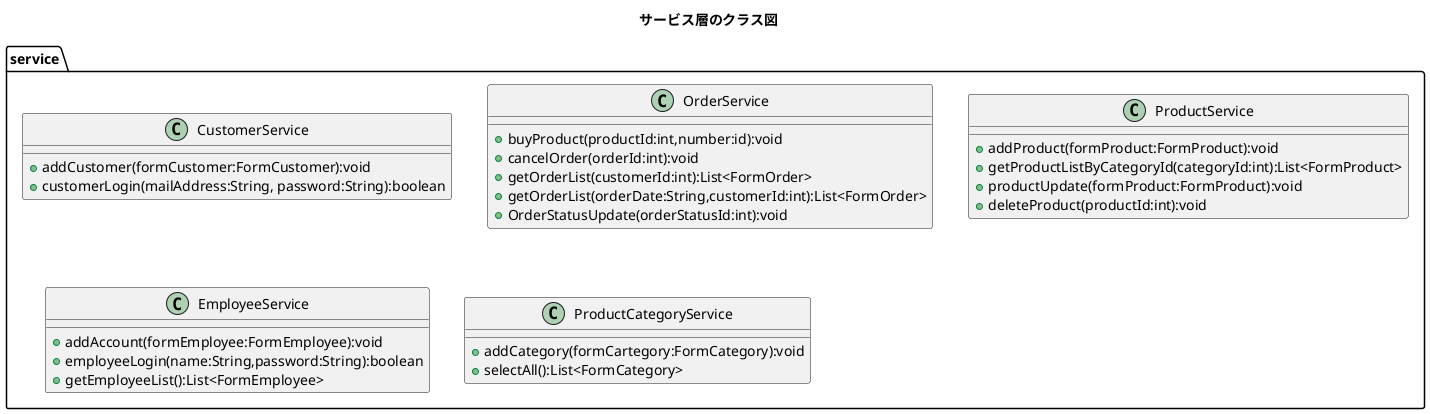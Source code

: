 @startuml
title サービス層のクラス図
package service{
	class CustomerService{
		+ addCustomer(formCustomer:FormCustomer):void
		+ customerLogin(mailAddress:String, password:String):boolean
	}
	
	class OrderService{
		+ buyProduct(productId:int,number:id):void
		+ cancelOrder(orderId:int):void
		+ getOrderList(customerId:int):List<FormOrder>
		+ getOrderList(orderDate:String,customerId:int):List<FormOrder>
		+ OrderStatusUpdate(orderStatusId:int):void
	}
	
	class ProductService{
		+ addProduct(formProduct:FormProduct):void
		+ getProductListByCategoryId(categoryId:int):List<FormProduct>
		+ productUpdate(formProduct:FormProduct):void
		+ deleteProduct(productId:int):void
	}


	class EmployeeService{
		+ addAccount(formEmployee:FormEmployee):void
		+ employeeLogin(name:String,password:String):boolean
		+ getEmployeeList():List<FormEmployee>
	}
	
	class ProductCategoryService{
		+ addCategory(formCartegory:FormCategory):void
		+ selectAll():List<FormCategory>
	}	
}
@enduml